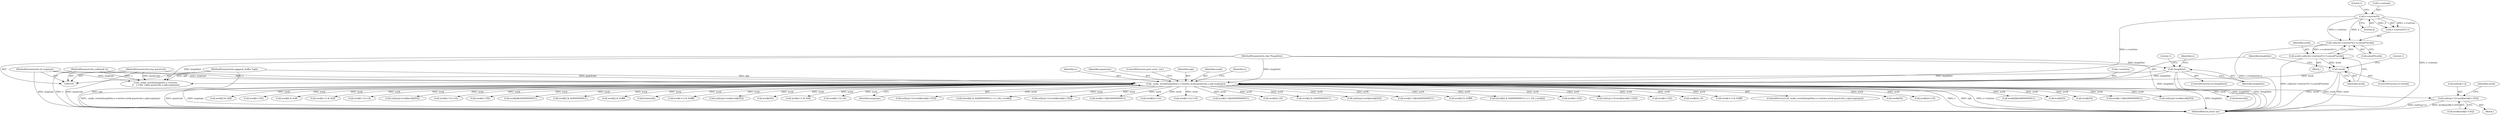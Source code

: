digraph "1_Android_eeb4e45d5683f88488c083ecf142dc89bc3f0b47@pointer" {
"1000836" [label="(Call,out[top+1]=work[work[i+1]*2])"];
"1000210" [label="(Call,_make_words(lengthlist,s->entries,work,quantvals,s,opb,maptype))"];
"1000114" [label="(Call,!lengthlist)"];
"1000106" [label="(MethodParameterIn,char *lengthlist)"];
"1000195" [label="(Call,s->entries*2)"];
"1000205" [label="(Call,!work)"];
"1000191" [label="(Call,work=calloc((s->entries*2+1),sizeof(*work)))"];
"1000193" [label="(Call,calloc((s->entries*2+1),sizeof(*work)))"];
"1000107" [label="(MethodParameterIn,long quantvals)"];
"1000105" [label="(MethodParameterIn,codebook *s)"];
"1000108" [label="(MethodParameterIn,oggpack_buffer *opb)"];
"1000109" [label="(MethodParameterIn,int maptype)"];
"1000224" [label="(Identifier,s)"];
"1000204" [label="(ControlStructure,if (!work))"];
"1000438" [label="(Call,work[i]>>8)"];
"1000359" [label="(Call,work[i] & 0x80000000UL)"];
"1000544" [label="(Call,out[top]=work[work[i]*2])"];
"1000768" [label="(Call,work[i+1]&0x80000000UL)"];
"1000760" [label="(Call,work[i] & 0xffff)"];
"1000357" [label="(Call,((work[i] & 0x80000000UL) >> 16) | work[i])"];
"1000609" [label="(Call,work[i+1]*2)"];
"1000739" [label="(Call,out[top+1]=work[work[i+1]*2])"];
"1000201" [label="(Call,sizeof(*work))"];
"1000747" [label="(Call,work[i+1]*2)"];
"1000497" [label="(Call,work[i]>>8)"];
"1000109" [label="(MethodParameterIn,int maptype)"];
"1000836" [label="(Call,out[top+1]=work[work[i+1]*2])"];
"1000199" [label="(Literal,2)"];
"1000813" [label="(Call,work[i+1] & 0xffff)"];
"1000209" [label="(ControlStructure,if(_make_words(lengthlist,s->entries,work,quantvals,s,opb,maptype)))"];
"1000596" [label="(Call,work[i]*2)"];
"1000732" [label="(Call,work[i]>>16)"];
"1000194" [label="(Call,s->entries*2+1)"];
"1000649" [label="(Call,work[i]&0x80000000UL)"];
"1000115" [label="(Identifier,lengthlist)"];
"1000212" [label="(Call,s->entries)"];
"1000191" [label="(Call,work=calloc((s->entries*2+1),sizeof(*work)))"];
"1000105" [label="(MethodParameterIn,codebook *s)"];
"1000217" [label="(Identifier,s)"];
"1000550" [label="(Call,work[i]*2)"];
"1000117" [label="(Literal,1)"];
"1000107" [label="(MethodParameterIn,long quantvals)"];
"1000821" [label="(Block,)"];
"1000831" [label="(Call,work[i]*2)"];
"1000656" [label="(Call,work[i+1]&0x80000000UL)"];
"1000216" [label="(Identifier,quantvals)"];
"1000779" [label="(Call,out[top]=work[work[i]*2])"];
"1000865" [label="(MethodReturn,static int)"];
"1000114" [label="(Call,!lengthlist)"];
"1000856" [label="(Call,free(work))"];
"1000200" [label="(Literal,1)"];
"1000525" [label="(Call,work[i] & 0xff)"];
"1000195" [label="(Call,s->entries*2)"];
"1000110" [label="(Block,)"];
"1000211" [label="(Identifier,lengthlist)"];
"1000844" [label="(Call,work[i+1]*2)"];
"1000108" [label="(MethodParameterIn,oggpack_buffer *opb)"];
"1000468" [label="(Call,work[i] & 0xff)"];
"1000837" [label="(Call,out[top+1])"];
"1000121" [label="(Identifier,s)"];
"1000196" [label="(Call,s->entries)"];
"1000479" [label="(Call,work[i+1] & 0xff)"];
"1000149" [label="(Call,_make_words(lengthlist,s->entries,\n\t\t   s->dec_table,quantvals,s,opb,maptype))"];
"1000853" [label="(Identifier,work)"];
"1000563" [label="(Call,work[i+1]>>8)"];
"1000842" [label="(Call,work[work[i+1]*2])"];
"1000193" [label="(Call,calloc((s->entries*2+1),sizeof(*work)))"];
"1000590" [label="(Call,out[top]=work[work[i]*2])"];
"1000798" [label="(Call,work[i+1]>>16)"];
"1000512" [label="(Call,work[i+1]*2)"];
"1000414" [label="(Call,work[i]&0x80000000UL)"];
"1000192" [label="(Identifier,work)"];
"1000321" [label="(Call,work[i] & 0x80000000UL)"];
"1000703" [label="(Call,work[i] & 0xffff)"];
"1000220" [label="(ControlStructure,goto error_out;)"];
"1000218" [label="(Identifier,opb)"];
"1000210" [label="(Call,_make_words(lengthlist,s->entries,work,quantvals,s,opb,maptype))"];
"1000861" [label="(Call,free(work))"];
"1000714" [label="(Call,work[i+1] & 0xffff)"];
"1000825" [label="(Call,out[top]=work[work[i]*2])"];
"1000785" [label="(Call,work[i]*2)"];
"1000578" [label="(Call,work[i+1] & 0xff)"];
"1000453" [label="(Call,work[i+1]>>8)"];
"1000219" [label="(Identifier,maptype)"];
"1000205" [label="(Call,!work)"];
"1000601" [label="(Call,out[top+1]=work[work[i+1]*2])"];
"1000106" [label="(MethodParameterIn,char *lengthlist)"];
"1000215" [label="(Identifier,work)"];
"1000206" [label="(Identifier,work)"];
"1000319" [label="(Call,((work[i] & 0x80000000UL) >> 24) | work[i])"];
"1000113" [label="(ControlStructure,if (!lengthlist))"];
"1000504" [label="(Call,out[top+1]=work[work[i+1]*2])"];
"1000421" [label="(Call,work[i+1]&0x80000000UL)"];
"1000673" [label="(Call,work[i]>>16)"];
"1000208" [label="(Literal,1)"];
"1000688" [label="(Call,work[i+1]>>16)"];
"1000533" [label="(Call,work[i+1]&0x80000000UL)"];
"1000836" -> "1000821"  [label="AST: "];
"1000836" -> "1000842"  [label="CFG: "];
"1000837" -> "1000836"  [label="AST: "];
"1000842" -> "1000836"  [label="AST: "];
"1000853" -> "1000836"  [label="CFG: "];
"1000836" -> "1000865"  [label="DDG: work[work[i+1]*2]"];
"1000836" -> "1000865"  [label="DDG: out[top+1]"];
"1000210" -> "1000836"  [label="DDG: work"];
"1000210" -> "1000209"  [label="AST: "];
"1000210" -> "1000219"  [label="CFG: "];
"1000211" -> "1000210"  [label="AST: "];
"1000212" -> "1000210"  [label="AST: "];
"1000215" -> "1000210"  [label="AST: "];
"1000216" -> "1000210"  [label="AST: "];
"1000217" -> "1000210"  [label="AST: "];
"1000218" -> "1000210"  [label="AST: "];
"1000219" -> "1000210"  [label="AST: "];
"1000220" -> "1000210"  [label="CFG: "];
"1000224" -> "1000210"  [label="CFG: "];
"1000210" -> "1000865"  [label="DDG: _make_words(lengthlist,s->entries,work,quantvals,s,opb,maptype)"];
"1000210" -> "1000865"  [label="DDG: quantvals"];
"1000210" -> "1000865"  [label="DDG: maptype"];
"1000210" -> "1000865"  [label="DDG: s"];
"1000210" -> "1000865"  [label="DDG: opb"];
"1000210" -> "1000865"  [label="DDG: s->entries"];
"1000210" -> "1000865"  [label="DDG: lengthlist"];
"1000114" -> "1000210"  [label="DDG: lengthlist"];
"1000106" -> "1000210"  [label="DDG: lengthlist"];
"1000195" -> "1000210"  [label="DDG: s->entries"];
"1000205" -> "1000210"  [label="DDG: work"];
"1000107" -> "1000210"  [label="DDG: quantvals"];
"1000105" -> "1000210"  [label="DDG: s"];
"1000108" -> "1000210"  [label="DDG: opb"];
"1000109" -> "1000210"  [label="DDG: maptype"];
"1000210" -> "1000321"  [label="DDG: work"];
"1000210" -> "1000319"  [label="DDG: work"];
"1000210" -> "1000359"  [label="DDG: work"];
"1000210" -> "1000357"  [label="DDG: work"];
"1000210" -> "1000414"  [label="DDG: work"];
"1000210" -> "1000421"  [label="DDG: work"];
"1000210" -> "1000438"  [label="DDG: work"];
"1000210" -> "1000453"  [label="DDG: work"];
"1000210" -> "1000468"  [label="DDG: work"];
"1000210" -> "1000479"  [label="DDG: work"];
"1000210" -> "1000497"  [label="DDG: work"];
"1000210" -> "1000504"  [label="DDG: work"];
"1000210" -> "1000512"  [label="DDG: work"];
"1000210" -> "1000525"  [label="DDG: work"];
"1000210" -> "1000533"  [label="DDG: work"];
"1000210" -> "1000544"  [label="DDG: work"];
"1000210" -> "1000550"  [label="DDG: work"];
"1000210" -> "1000563"  [label="DDG: work"];
"1000210" -> "1000578"  [label="DDG: work"];
"1000210" -> "1000590"  [label="DDG: work"];
"1000210" -> "1000596"  [label="DDG: work"];
"1000210" -> "1000601"  [label="DDG: work"];
"1000210" -> "1000609"  [label="DDG: work"];
"1000210" -> "1000649"  [label="DDG: work"];
"1000210" -> "1000656"  [label="DDG: work"];
"1000210" -> "1000673"  [label="DDG: work"];
"1000210" -> "1000688"  [label="DDG: work"];
"1000210" -> "1000703"  [label="DDG: work"];
"1000210" -> "1000714"  [label="DDG: work"];
"1000210" -> "1000732"  [label="DDG: work"];
"1000210" -> "1000739"  [label="DDG: work"];
"1000210" -> "1000747"  [label="DDG: work"];
"1000210" -> "1000760"  [label="DDG: work"];
"1000210" -> "1000768"  [label="DDG: work"];
"1000210" -> "1000779"  [label="DDG: work"];
"1000210" -> "1000785"  [label="DDG: work"];
"1000210" -> "1000798"  [label="DDG: work"];
"1000210" -> "1000813"  [label="DDG: work"];
"1000210" -> "1000825"  [label="DDG: work"];
"1000210" -> "1000831"  [label="DDG: work"];
"1000210" -> "1000844"  [label="DDG: work"];
"1000210" -> "1000856"  [label="DDG: work"];
"1000210" -> "1000861"  [label="DDG: work"];
"1000114" -> "1000113"  [label="AST: "];
"1000114" -> "1000115"  [label="CFG: "];
"1000115" -> "1000114"  [label="AST: "];
"1000117" -> "1000114"  [label="CFG: "];
"1000121" -> "1000114"  [label="CFG: "];
"1000114" -> "1000865"  [label="DDG: !lengthlist"];
"1000114" -> "1000865"  [label="DDG: lengthlist"];
"1000106" -> "1000114"  [label="DDG: lengthlist"];
"1000114" -> "1000149"  [label="DDG: lengthlist"];
"1000106" -> "1000104"  [label="AST: "];
"1000106" -> "1000865"  [label="DDG: lengthlist"];
"1000106" -> "1000149"  [label="DDG: lengthlist"];
"1000195" -> "1000194"  [label="AST: "];
"1000195" -> "1000199"  [label="CFG: "];
"1000196" -> "1000195"  [label="AST: "];
"1000199" -> "1000195"  [label="AST: "];
"1000200" -> "1000195"  [label="CFG: "];
"1000195" -> "1000865"  [label="DDG: s->entries"];
"1000195" -> "1000193"  [label="DDG: s->entries"];
"1000195" -> "1000193"  [label="DDG: 2"];
"1000195" -> "1000194"  [label="DDG: s->entries"];
"1000195" -> "1000194"  [label="DDG: 2"];
"1000205" -> "1000204"  [label="AST: "];
"1000205" -> "1000206"  [label="CFG: "];
"1000206" -> "1000205"  [label="AST: "];
"1000208" -> "1000205"  [label="CFG: "];
"1000211" -> "1000205"  [label="CFG: "];
"1000205" -> "1000865"  [label="DDG: work"];
"1000205" -> "1000865"  [label="DDG: !work"];
"1000191" -> "1000205"  [label="DDG: work"];
"1000191" -> "1000110"  [label="AST: "];
"1000191" -> "1000193"  [label="CFG: "];
"1000192" -> "1000191"  [label="AST: "];
"1000193" -> "1000191"  [label="AST: "];
"1000206" -> "1000191"  [label="CFG: "];
"1000191" -> "1000865"  [label="DDG: calloc((s->entries*2+1),sizeof(*work))"];
"1000193" -> "1000191"  [label="DDG: s->entries*2+1"];
"1000193" -> "1000201"  [label="CFG: "];
"1000194" -> "1000193"  [label="AST: "];
"1000201" -> "1000193"  [label="AST: "];
"1000193" -> "1000865"  [label="DDG: s->entries*2+1"];
"1000107" -> "1000104"  [label="AST: "];
"1000107" -> "1000865"  [label="DDG: quantvals"];
"1000107" -> "1000149"  [label="DDG: quantvals"];
"1000105" -> "1000104"  [label="AST: "];
"1000105" -> "1000865"  [label="DDG: s"];
"1000105" -> "1000149"  [label="DDG: s"];
"1000108" -> "1000104"  [label="AST: "];
"1000108" -> "1000865"  [label="DDG: opb"];
"1000108" -> "1000149"  [label="DDG: opb"];
"1000109" -> "1000104"  [label="AST: "];
"1000109" -> "1000865"  [label="DDG: maptype"];
"1000109" -> "1000149"  [label="DDG: maptype"];
}
